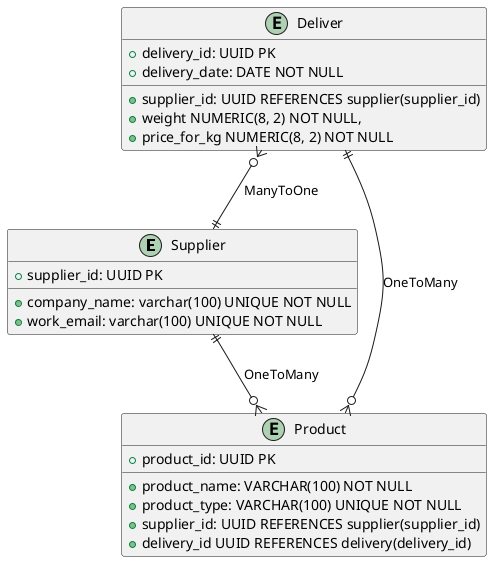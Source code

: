 @startuml

entity Supplier {
    +supplier_id: UUID PK
    +company_name: varchar(100) UNIQUE NOT NULL
    +work_email: varchar(100) UNIQUE NOT NULL
}

entity Product {
    +product_id: UUID PK
    +product_name: VARCHAR(100) NOT NULL
    +product_type: VARCHAR(100) UNIQUE NOT NULL
    +supplier_id: UUID REFERENCES supplier(supplier_id)
    +delivery_id UUID REFERENCES delivery(delivery_id)
}

entity Deliver{
    +delivery_id: UUID PK
    +supplier_id: UUID REFERENCES supplier(supplier_id)
    +delivery_date: DATE NOT NULL
    +weight NUMERIC(8, 2) NOT NULL,
    +price_for_kg NUMERIC(8, 2) NOT NULL
}

Supplier ||--o{ Product : "OneToMany"
Deliver ||--o{ Product : "OneToMany"
Deliver }o--|| Supplier : "ManyToOne"

@enduml
